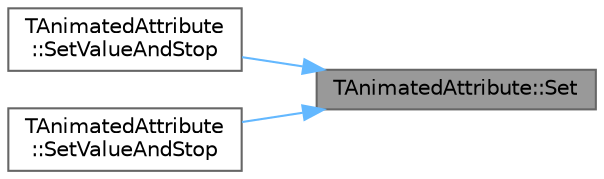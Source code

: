 digraph "TAnimatedAttribute::Set"
{
 // INTERACTIVE_SVG=YES
 // LATEX_PDF_SIZE
  bgcolor="transparent";
  edge [fontname=Helvetica,fontsize=10,labelfontname=Helvetica,labelfontsize=10];
  node [fontname=Helvetica,fontsize=10,shape=box,height=0.2,width=0.4];
  rankdir="RL";
  Node1 [id="Node000001",label="TAnimatedAttribute::Set",height=0.2,width=0.4,color="gray40", fillcolor="grey60", style="filled", fontcolor="black",tooltip="Sets the attribute's value while keeping a running interpolation going."];
  Node1 -> Node2 [id="edge1_Node000001_Node000002",dir="back",color="steelblue1",style="solid",tooltip=" "];
  Node2 [id="Node000002",label="TAnimatedAttribute\l::SetValueAndStop",height=0.2,width=0.4,color="grey40", fillcolor="white", style="filled",URL="$d3/d6c/classTAnimatedAttribute.html#a0feaab011ec58ba16e45c9d0fd3bd892",tooltip="Sets the attribute's value and disables animation."];
  Node1 -> Node3 [id="edge2_Node000001_Node000003",dir="back",color="steelblue1",style="solid",tooltip=" "];
  Node3 [id="Node000003",label="TAnimatedAttribute\l::SetValueAndStop",height=0.2,width=0.4,color="grey40", fillcolor="white", style="filled",URL="$d3/d6c/classTAnimatedAttribute.html#a9022df68093cc4b1af9a8cc1cd907884",tooltip="Sets the attribute's value and disables animation."];
}
